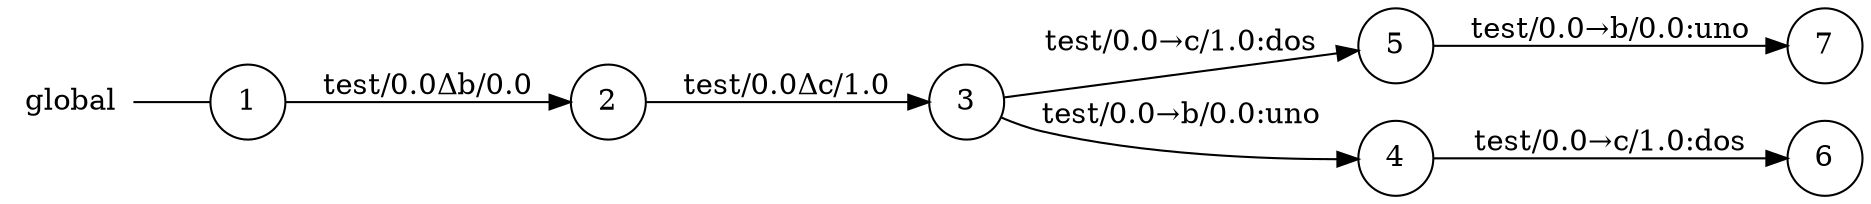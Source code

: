 digraph global {
	rankdir="LR";
	n_0 [label="global", shape="plaintext"];
	n_1 [id="5", shape=circle, label="5"];
	n_2 [id="6", shape=circle, label="6"];
	n_3 [id="1", shape=circle, label="1"];
	n_0 -> n_3 [arrowhead=none];
	n_4 [id="2", shape=circle, label="2"];
	n_5 [id="4", shape=circle, label="4"];
	n_6 [id="7", shape=circle, label="7"];
	n_7 [id="3", shape=circle, label="3"];

	n_7 -> n_1 [id="[$e|3]", label="test/0.0→c/1.0:dos"];
	n_1 -> n_6 [id="[$e|5]", label="test/0.0→b/0.0:uno"];
	n_3 -> n_4 [id="[$e|0]", label="test/0.0Δb/0.0"];
	n_4 -> n_7 [id="[$e|1]", label="test/0.0Δc/1.0"];
	n_5 -> n_2 [id="[$e|4]", label="test/0.0→c/1.0:dos"];
	n_7 -> n_5 [id="[$e|2]", label="test/0.0→b/0.0:uno"];
}
